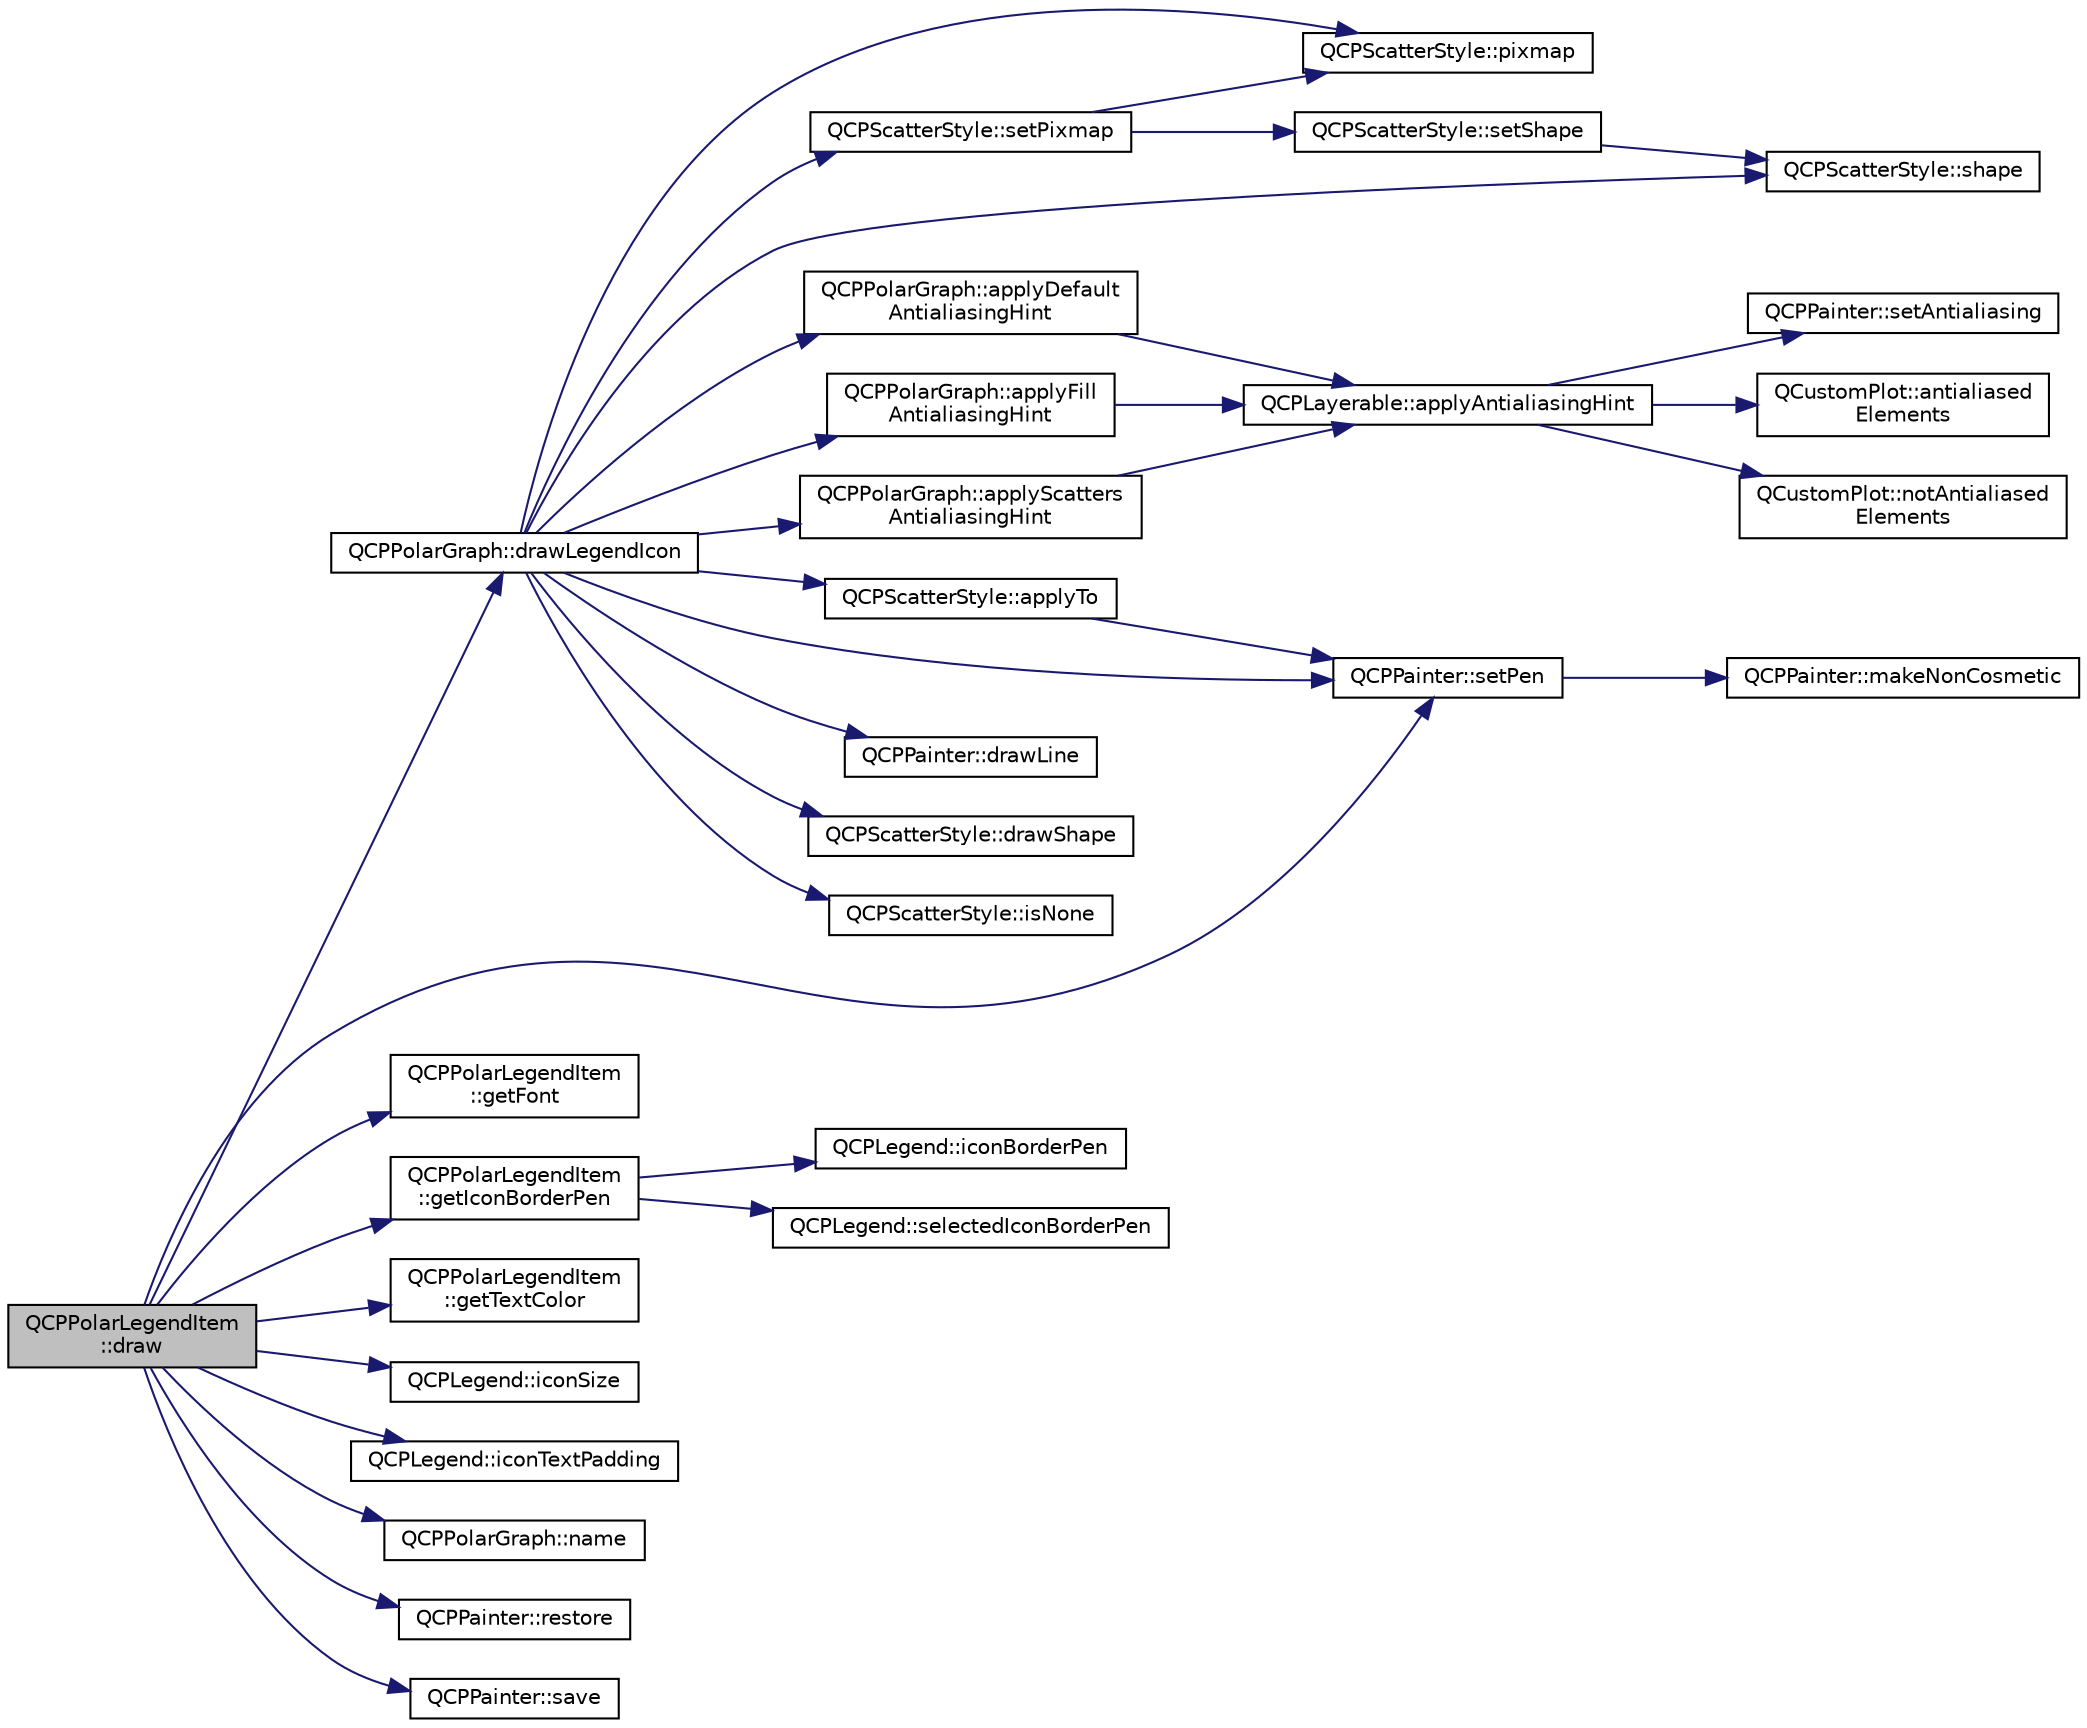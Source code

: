 digraph "QCPPolarLegendItem::draw"
{
 // LATEX_PDF_SIZE
  edge [fontname="Helvetica",fontsize="10",labelfontname="Helvetica",labelfontsize="10"];
  node [fontname="Helvetica",fontsize="10",shape=record];
  rankdir="LR";
  Node1 [label="QCPPolarLegendItem\l::draw",height=0.2,width=0.4,color="black", fillcolor="grey75", style="filled", fontcolor="black",tooltip=" "];
  Node1 -> Node2 [color="midnightblue",fontsize="10",style="solid",fontname="Helvetica"];
  Node2 [label="QCPPolarGraph::drawLegendIcon",height=0.2,width=0.4,color="black", fillcolor="white", style="filled",URL="$classQCPPolarGraph.html#a59fc02419f54a53225d51e81dd8bc24d",tooltip=" "];
  Node2 -> Node3 [color="midnightblue",fontsize="10",style="solid",fontname="Helvetica"];
  Node3 [label="QCPPolarGraph::applyDefault\lAntialiasingHint",height=0.2,width=0.4,color="black", fillcolor="white", style="filled",URL="$classQCPPolarGraph.html#acc25e8bb9c15d27efdf1d9071bb1e74d",tooltip=" "];
  Node3 -> Node4 [color="midnightblue",fontsize="10",style="solid",fontname="Helvetica"];
  Node4 [label="QCPLayerable::applyAntialiasingHint",height=0.2,width=0.4,color="black", fillcolor="white", style="filled",URL="$classQCPLayerable.html#acb663e375d2d36dc5c55021ee5a2119b",tooltip=" "];
  Node4 -> Node5 [color="midnightblue",fontsize="10",style="solid",fontname="Helvetica"];
  Node5 [label="QCustomPlot::antialiased\lElements",height=0.2,width=0.4,color="black", fillcolor="white", style="filled",URL="$classQCustomPlot.html#a631762eb183aceecee73d30e108641ee",tooltip=" "];
  Node4 -> Node6 [color="midnightblue",fontsize="10",style="solid",fontname="Helvetica"];
  Node6 [label="QCustomPlot::notAntialiased\lElements",height=0.2,width=0.4,color="black", fillcolor="white", style="filled",URL="$classQCustomPlot.html#a75571bc5b2167e83def132fc993091b3",tooltip=" "];
  Node4 -> Node7 [color="midnightblue",fontsize="10",style="solid",fontname="Helvetica"];
  Node7 [label="QCPPainter::setAntialiasing",height=0.2,width=0.4,color="black", fillcolor="white", style="filled",URL="$classQCPPainter.html#aaba1deb9188244d9ea65b035112b4d05",tooltip=" "];
  Node2 -> Node8 [color="midnightblue",fontsize="10",style="solid",fontname="Helvetica"];
  Node8 [label="QCPPolarGraph::applyFill\lAntialiasingHint",height=0.2,width=0.4,color="black", fillcolor="white", style="filled",URL="$classQCPPolarGraph.html#a25f6da1b827ccbe8c94c7f77ed12ee01",tooltip=" "];
  Node8 -> Node4 [color="midnightblue",fontsize="10",style="solid",fontname="Helvetica"];
  Node2 -> Node9 [color="midnightblue",fontsize="10",style="solid",fontname="Helvetica"];
  Node9 [label="QCPPolarGraph::applyScatters\lAntialiasingHint",height=0.2,width=0.4,color="black", fillcolor="white", style="filled",URL="$classQCPPolarGraph.html#a7c1a02b4517ce13b64f580784dc9053e",tooltip=" "];
  Node9 -> Node4 [color="midnightblue",fontsize="10",style="solid",fontname="Helvetica"];
  Node2 -> Node10 [color="midnightblue",fontsize="10",style="solid",fontname="Helvetica"];
  Node10 [label="QCPScatterStyle::applyTo",height=0.2,width=0.4,color="black", fillcolor="white", style="filled",URL="$classQCPScatterStyle.html#afd8044ece445300499ca0dc164821e0f",tooltip=" "];
  Node10 -> Node11 [color="midnightblue",fontsize="10",style="solid",fontname="Helvetica"];
  Node11 [label="QCPPainter::setPen",height=0.2,width=0.4,color="black", fillcolor="white", style="filled",URL="$classQCPPainter.html#af9c7a4cd1791403901f8c5b82a150195",tooltip=" "];
  Node11 -> Node12 [color="midnightblue",fontsize="10",style="solid",fontname="Helvetica"];
  Node12 [label="QCPPainter::makeNonCosmetic",height=0.2,width=0.4,color="black", fillcolor="white", style="filled",URL="$classQCPPainter.html#a7e63fbcf47e35c6f2ecd11b8fef7c7d8",tooltip=" "];
  Node2 -> Node13 [color="midnightblue",fontsize="10",style="solid",fontname="Helvetica"];
  Node13 [label="QCPPainter::drawLine",height=0.2,width=0.4,color="black", fillcolor="white", style="filled",URL="$classQCPPainter.html#a0b4b1b9bd495e182c731774dc800e6e0",tooltip=" "];
  Node2 -> Node14 [color="midnightblue",fontsize="10",style="solid",fontname="Helvetica"];
  Node14 [label="QCPScatterStyle::drawShape",height=0.2,width=0.4,color="black", fillcolor="white", style="filled",URL="$classQCPScatterStyle.html#a89b5105e6027bfcbfeefed9d201b607c",tooltip=" "];
  Node2 -> Node15 [color="midnightblue",fontsize="10",style="solid",fontname="Helvetica"];
  Node15 [label="QCPScatterStyle::isNone",height=0.2,width=0.4,color="black", fillcolor="white", style="filled",URL="$classQCPScatterStyle.html#a72db6bcb1e1abd6e53c1315dd3dea7e4",tooltip=" "];
  Node2 -> Node16 [color="midnightblue",fontsize="10",style="solid",fontname="Helvetica"];
  Node16 [label="QCPScatterStyle::pixmap",height=0.2,width=0.4,color="black", fillcolor="white", style="filled",URL="$classQCPScatterStyle.html#a9b2d1a2ec0aac0c74f7582d14050e93a",tooltip=" "];
  Node2 -> Node11 [color="midnightblue",fontsize="10",style="solid",fontname="Helvetica"];
  Node2 -> Node17 [color="midnightblue",fontsize="10",style="solid",fontname="Helvetica"];
  Node17 [label="QCPScatterStyle::setPixmap",height=0.2,width=0.4,color="black", fillcolor="white", style="filled",URL="$classQCPScatterStyle.html#a5fb611d46acfac520d7b89a1c71d9246",tooltip=" "];
  Node17 -> Node16 [color="midnightblue",fontsize="10",style="solid",fontname="Helvetica"];
  Node17 -> Node18 [color="midnightblue",fontsize="10",style="solid",fontname="Helvetica"];
  Node18 [label="QCPScatterStyle::setShape",height=0.2,width=0.4,color="black", fillcolor="white", style="filled",URL="$classQCPScatterStyle.html#a7c641c4d4c6d29cb705d3887cfce91c1",tooltip=" "];
  Node18 -> Node19 [color="midnightblue",fontsize="10",style="solid",fontname="Helvetica"];
  Node19 [label="QCPScatterStyle::shape",height=0.2,width=0.4,color="black", fillcolor="white", style="filled",URL="$classQCPScatterStyle.html#af04cad55bd7f58a96da4fc6bc46a0a1e",tooltip=" "];
  Node2 -> Node19 [color="midnightblue",fontsize="10",style="solid",fontname="Helvetica"];
  Node1 -> Node20 [color="midnightblue",fontsize="10",style="solid",fontname="Helvetica"];
  Node20 [label="QCPPolarLegendItem\l::getFont",height=0.2,width=0.4,color="black", fillcolor="white", style="filled",URL="$classQCPPolarLegendItem.html#a72e7dd33f4b4d220a88faecd90631b55",tooltip=" "];
  Node1 -> Node21 [color="midnightblue",fontsize="10",style="solid",fontname="Helvetica"];
  Node21 [label="QCPPolarLegendItem\l::getIconBorderPen",height=0.2,width=0.4,color="black", fillcolor="white", style="filled",URL="$classQCPPolarLegendItem.html#a2592d8638500edb0105c77dae2bacbf9",tooltip=" "];
  Node21 -> Node22 [color="midnightblue",fontsize="10",style="solid",fontname="Helvetica"];
  Node22 [label="QCPLegend::iconBorderPen",height=0.2,width=0.4,color="black", fillcolor="white", style="filled",URL="$classQCPLegend.html#a5b91d2ea68a4dd20238f660b80cd9945",tooltip=" "];
  Node21 -> Node23 [color="midnightblue",fontsize="10",style="solid",fontname="Helvetica"];
  Node23 [label="QCPLegend::selectedIconBorderPen",height=0.2,width=0.4,color="black", fillcolor="white", style="filled",URL="$classQCPLegend.html#ad8eb320ca3a25928982a65163e8f883b",tooltip=" "];
  Node1 -> Node24 [color="midnightblue",fontsize="10",style="solid",fontname="Helvetica"];
  Node24 [label="QCPPolarLegendItem\l::getTextColor",height=0.2,width=0.4,color="black", fillcolor="white", style="filled",URL="$classQCPPolarLegendItem.html#ab877841120790623b7ffa75a1b34b027",tooltip=" "];
  Node1 -> Node25 [color="midnightblue",fontsize="10",style="solid",fontname="Helvetica"];
  Node25 [label="QCPLegend::iconSize",height=0.2,width=0.4,color="black", fillcolor="white", style="filled",URL="$classQCPLegend.html#ae4f17a186558c82d2ba269f6e7164dda",tooltip=" "];
  Node1 -> Node26 [color="midnightblue",fontsize="10",style="solid",fontname="Helvetica"];
  Node26 [label="QCPLegend::iconTextPadding",height=0.2,width=0.4,color="black", fillcolor="white", style="filled",URL="$classQCPLegend.html#a19668bb7f8fafe20d367cebf96269eaf",tooltip=" "];
  Node1 -> Node27 [color="midnightblue",fontsize="10",style="solid",fontname="Helvetica"];
  Node27 [label="QCPPolarGraph::name",height=0.2,width=0.4,color="black", fillcolor="white", style="filled",URL="$classQCPPolarGraph.html#a2688b7f85cb4f1efe9a0646f6ac86f96",tooltip=" "];
  Node1 -> Node28 [color="midnightblue",fontsize="10",style="solid",fontname="Helvetica"];
  Node28 [label="QCPPainter::restore",height=0.2,width=0.4,color="black", fillcolor="white", style="filled",URL="$classQCPPainter.html#a64908e6298d5bbd83457dc987cc3a022",tooltip=" "];
  Node1 -> Node29 [color="midnightblue",fontsize="10",style="solid",fontname="Helvetica"];
  Node29 [label="QCPPainter::save",height=0.2,width=0.4,color="black", fillcolor="white", style="filled",URL="$classQCPPainter.html#a8fd6821ee6fecbfa04444c9062912abd",tooltip=" "];
  Node1 -> Node11 [color="midnightblue",fontsize="10",style="solid",fontname="Helvetica"];
}
